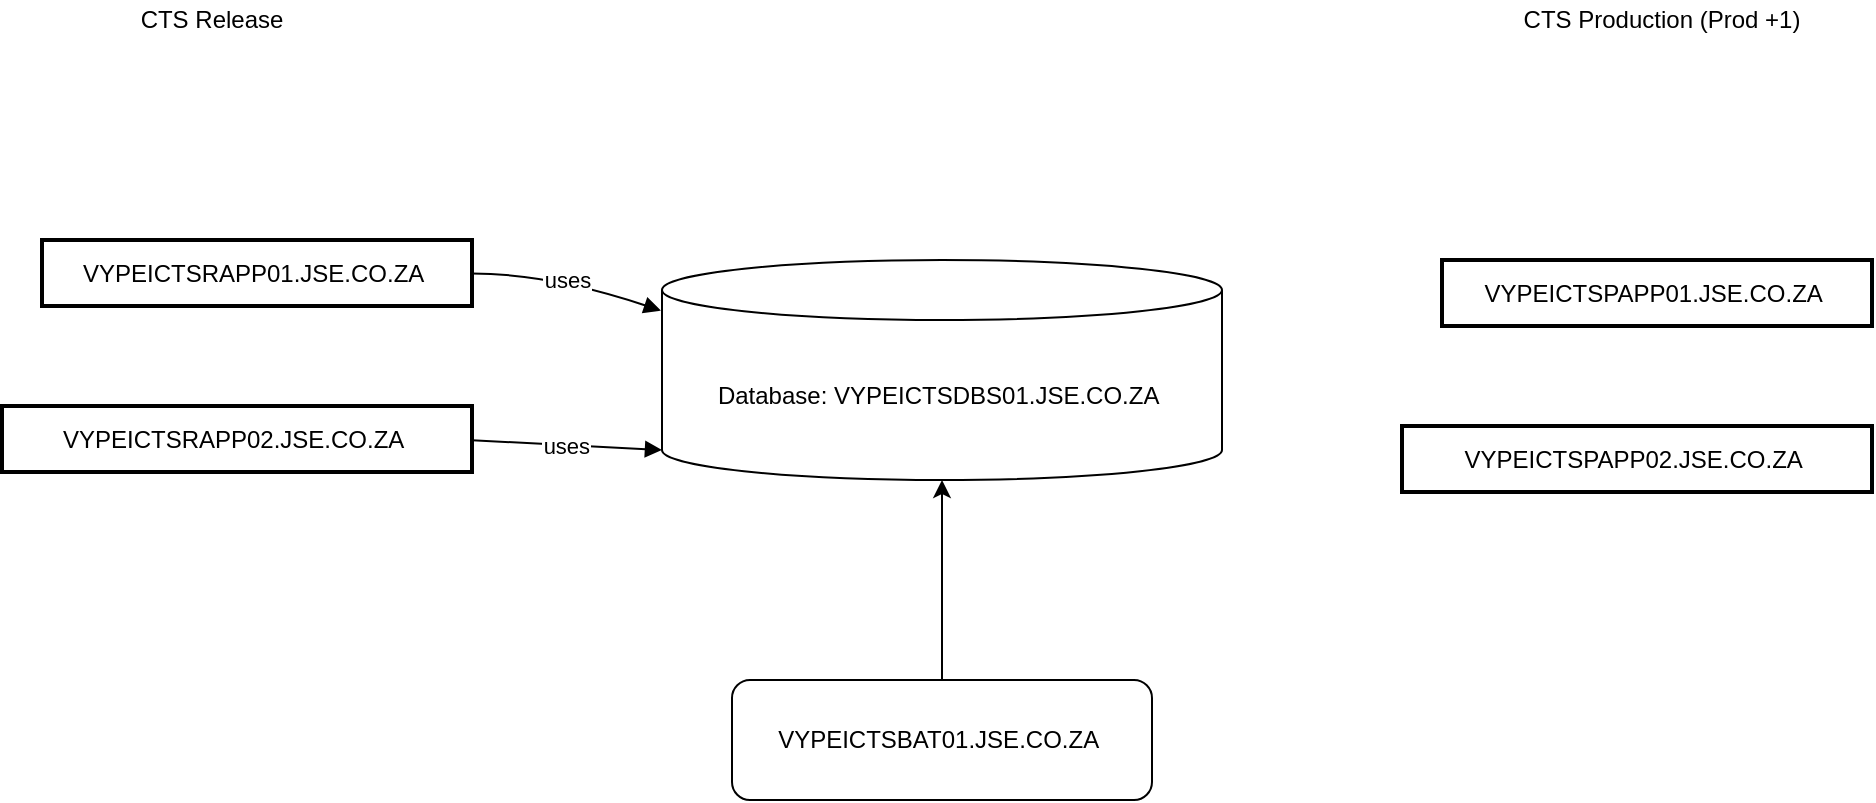 <mxfile version="21.2.1" type="github">
  <diagram name="Page-1" id="QKq4AHpZra5xfbNQWS_R">
    <mxGraphModel dx="1900" dy="1685" grid="1" gridSize="10" guides="1" tooltips="1" connect="1" arrows="1" fold="1" page="1" pageScale="1" pageWidth="850" pageHeight="1100" math="0" shadow="0">
      <root>
        <mxCell id="0" />
        <mxCell id="1" parent="0" />
        <mxCell id="6" value="uses" style="curved=1;startArrow=none;endArrow=block;exitX=0.999;exitY=0.506;entryX=-0.002;entryY=0.23;entryDx=0;entryDy=0;entryPerimeter=0;" parent="1" source="2" target="KkRfMMAH-QFb7I6BU0pS-8" edge="1">
          <mxGeometry relative="1" as="geometry">
            <Array as="points">
              <mxPoint x="115" y="17" />
            </Array>
            <mxPoint x="178.204" y="34.069" as="targetPoint" />
          </mxGeometry>
        </mxCell>
        <mxCell id="7" value="uses" style="curved=1;startArrow=none;endArrow=block;exitX=0.999;exitY=0.518;entryX=0;entryY=1;entryDx=0;entryDy=-15;entryPerimeter=0;" parent="1" source="4" target="KkRfMMAH-QFb7I6BU0pS-8" edge="1">
          <mxGeometry relative="1" as="geometry">
            <Array as="points" />
            <mxPoint x="150" y="99.5" as="targetPoint" />
          </mxGeometry>
        </mxCell>
        <mxCell id="KkRfMMAH-QFb7I6BU0pS-8" value="Database: VYPEICTSDBS01.JSE.CO.ZA&amp;nbsp;" style="shape=cylinder3;whiteSpace=wrap;html=1;boundedLbl=1;backgroundOutline=1;size=15;" vertex="1" parent="1">
          <mxGeometry x="170" y="10" width="280" height="110" as="geometry" />
        </mxCell>
        <mxCell id="KkRfMMAH-QFb7I6BU0pS-10" style="edgeStyle=orthogonalEdgeStyle;rounded=0;orthogonalLoop=1;jettySize=auto;html=1;entryX=0.5;entryY=1;entryDx=0;entryDy=0;entryPerimeter=0;" edge="1" parent="1" source="KkRfMMAH-QFb7I6BU0pS-9" target="KkRfMMAH-QFb7I6BU0pS-8">
          <mxGeometry relative="1" as="geometry" />
        </mxCell>
        <mxCell id="KkRfMMAH-QFb7I6BU0pS-9" value="VYPEICTSBAT01.JSE.CO.ZA&amp;nbsp;" style="rounded=1;whiteSpace=wrap;html=1;" vertex="1" parent="1">
          <mxGeometry x="205" y="220" width="210" height="60" as="geometry" />
        </mxCell>
        <mxCell id="KkRfMMAH-QFb7I6BU0pS-11" value="" style="group" vertex="1" connectable="0" parent="1">
          <mxGeometry x="-160" width="235" height="116" as="geometry" />
        </mxCell>
        <mxCell id="2" value="VYPEICTSRAPP01.JSE.CO.ZA " style="whiteSpace=wrap;strokeWidth=2;" parent="KkRfMMAH-QFb7I6BU0pS-11" vertex="1">
          <mxGeometry x="20" width="215" height="33" as="geometry" />
        </mxCell>
        <mxCell id="4" value="VYPEICTSRAPP02.JSE.CO.ZA " style="whiteSpace=wrap;strokeWidth=2;" parent="KkRfMMAH-QFb7I6BU0pS-11" vertex="1">
          <mxGeometry y="83" width="235" height="33" as="geometry" />
        </mxCell>
        <mxCell id="KkRfMMAH-QFb7I6BU0pS-15" value="CTS Release" style="text;html=1;strokeColor=none;fillColor=none;align=center;verticalAlign=middle;whiteSpace=wrap;rounded=0;" vertex="1" parent="1">
          <mxGeometry x="-120" y="-120" width="130" height="20" as="geometry" />
        </mxCell>
        <mxCell id="KkRfMMAH-QFb7I6BU0pS-16" value="CTS Production (Prod +1)" style="text;html=1;strokeColor=none;fillColor=none;align=center;verticalAlign=middle;whiteSpace=wrap;rounded=0;" vertex="1" parent="1">
          <mxGeometry x="580" y="-120" width="180" height="20" as="geometry" />
        </mxCell>
        <mxCell id="KkRfMMAH-QFb7I6BU0pS-17" value="" style="group" vertex="1" connectable="0" parent="1">
          <mxGeometry x="540" y="10" width="235" height="116" as="geometry" />
        </mxCell>
        <mxCell id="KkRfMMAH-QFb7I6BU0pS-18" value="VYPEICTSPAPP01.JSE.CO.ZA " style="whiteSpace=wrap;strokeWidth=2;" vertex="1" parent="KkRfMMAH-QFb7I6BU0pS-17">
          <mxGeometry x="20" width="215" height="33" as="geometry" />
        </mxCell>
        <mxCell id="KkRfMMAH-QFb7I6BU0pS-19" value="VYPEICTSPAPP02.JSE.CO.ZA " style="whiteSpace=wrap;strokeWidth=2;" vertex="1" parent="KkRfMMAH-QFb7I6BU0pS-17">
          <mxGeometry y="83" width="235" height="33" as="geometry" />
        </mxCell>
      </root>
    </mxGraphModel>
  </diagram>
</mxfile>

